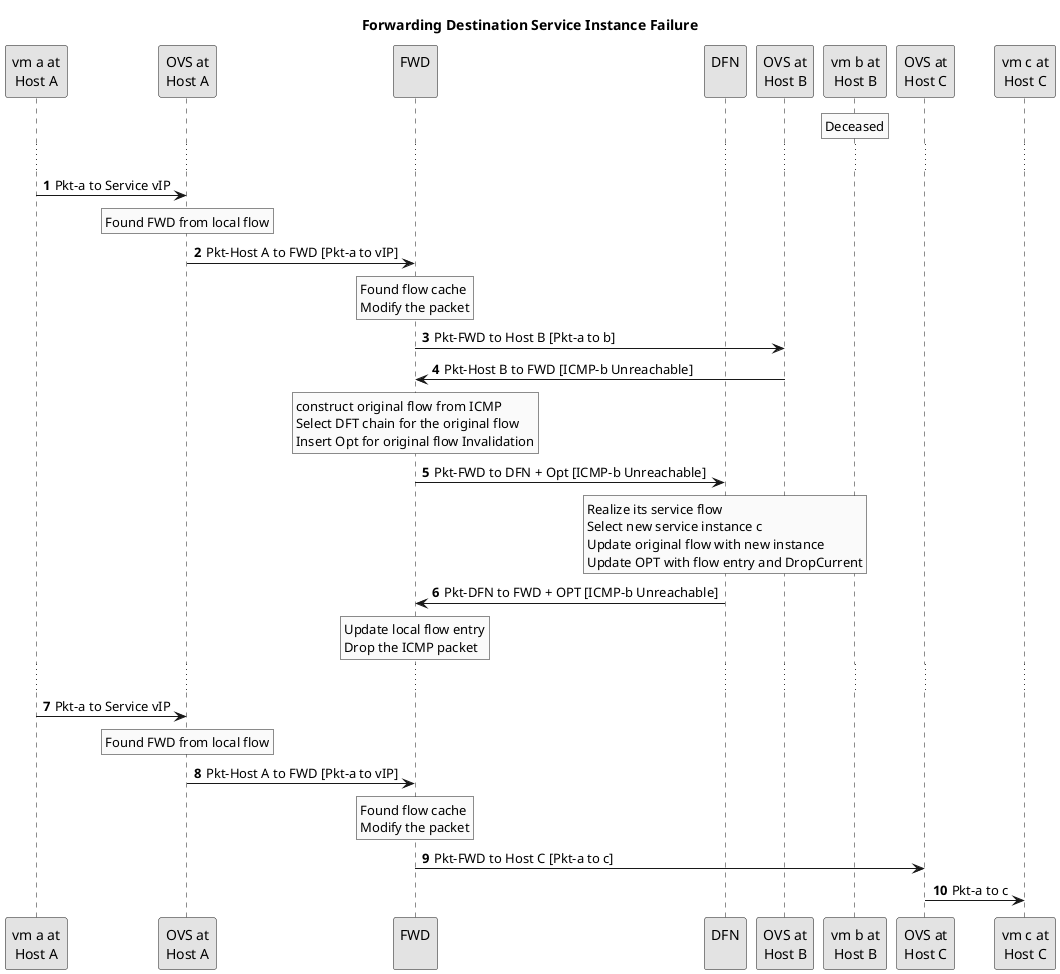 @startuml

' SPDX-License-Identifier: MIT
' Copyright (c) 2020 The Authors.

' Authors: Bin Liang

' Permission is hereby granted, free of charge, to any person obtaining a copy
' of this software and associated documentation files (the "Software"), to deal
' in the Software without restriction, including without limitation the rights
' to use, copy, modify, merge, publish, distribute, sublicense, and/or sell
' copies of the Software, and to permit persons to whom the Software is
' furnished to do so, subject to the following conditions:The above copyright
' notice and this permission notice shall be included in all copies or
' substantial portions of the Software.THE SOFTWARE IS PROVIDED "AS IS",
' WITHOUT WARRANTY OF ANY KIND, EXPRESS OR IMPLIED, INCLUDING BUT NOT LIMITED
' TO THE WARRANTIES OF MERCHANTABILITY, FITNESS FOR A PARTICULAR PURPOSE AND
' NONINFRINGEMENT. IN NO EVENT SHALL THE AUTHORS OR COPYRIGHT HOLDERS BE LIABLE
' FOR ANY CLAIM, DAMAGES OR OTHER LIABILITY, WHETHER IN AN ACTION OF CONTRACT,
' TORT OR OTHERWISE, ARISING FROM, OUT OF OR IN CONNECTION WITH THE SOFTWARE OR
' THE USE OR OTHER DEALINGS IN THE SOFTWARE.

title Forwarding Destination Service Instance Failure
skinparam monochrome true
autonumber

participant "vm a at\nHost A" as a
participant "OVS at\nHost A" as oa
participant "FWD\n" as FWD
participant "DFN\n" as DFN
participant "OVS at\nHost B" as ob
participant "vm b at\nHost B" as b
participant "OVS at\nHost C" as oc
participant "vm c at\nHost C" as c

rnote over b
    Deceased
endrnote
...

a -> oa: Pkt-a to Service vIP
rnote over oa
    Found FWD from local flow
endrnote
oa -> FWD: Pkt-Host A to FWD [Pkt-a to vIP]
rnote over FWD
    Found flow cache
    Modify the packet
endrnote
FWD -> ob: Pkt-FWD to Host B [Pkt-a to b]
ob -> FWD: Pkt-Host B to FWD [ICMP-b Unreachable]
rnote over FWD
    construct original flow from ICMP
    Select DFT chain for the original flow
    Insert Opt for original flow Invalidation
endrnote
FWD -> DFN: Pkt-FWD to DFN + Opt [ICMP-b Unreachable]
rnote over DFN
    Realize its service flow
    Select new service instance c
    Update original flow with new instance
    Update OPT with flow entry and DropCurrent
endrnote
DFN -> FWD: Pkt-DFN to FWD + OPT [ICMP-b Unreachable]
rnote over FWD
    Update local flow entry
    Drop the ICMP packet
endrnote

...

a -> oa: Pkt-a to Service vIP
rnote over oa
    Found FWD from local flow
endrnote
oa -> FWD: Pkt-Host A to FWD [Pkt-a to vIP]
rnote over FWD
    Found flow cache
    Modify the packet
endrnote
FWD -> oc: Pkt-FWD to Host C [Pkt-a to c]
oc -> c: Pkt-a to c

@enduml